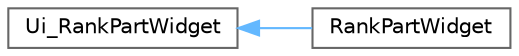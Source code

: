 digraph "类继承关系图"
{
 // LATEX_PDF_SIZE
  bgcolor="transparent";
  edge [fontname=Helvetica,fontsize=10,labelfontname=Helvetica,labelfontsize=10];
  node [fontname=Helvetica,fontsize=10,shape=box,height=0.2,width=0.4];
  rankdir="LR";
  Node0 [id="Node000000",label="Ui_RankPartWidget",height=0.2,width=0.4,color="grey40", fillcolor="white", style="filled",URL="$class_ui___rank_part_widget.html",tooltip=" "];
  Node0 -> Node1 [id="edge509_Node000000_Node000001",dir="back",color="steelblue1",style="solid",tooltip=" "];
  Node1 [id="Node000001",label="RankPartWidget",height=0.2,width=0.4,color="grey40", fillcolor="white", style="filled",URL="$class_ui_1_1_rank_part_widget.html",tooltip=" "];
}

